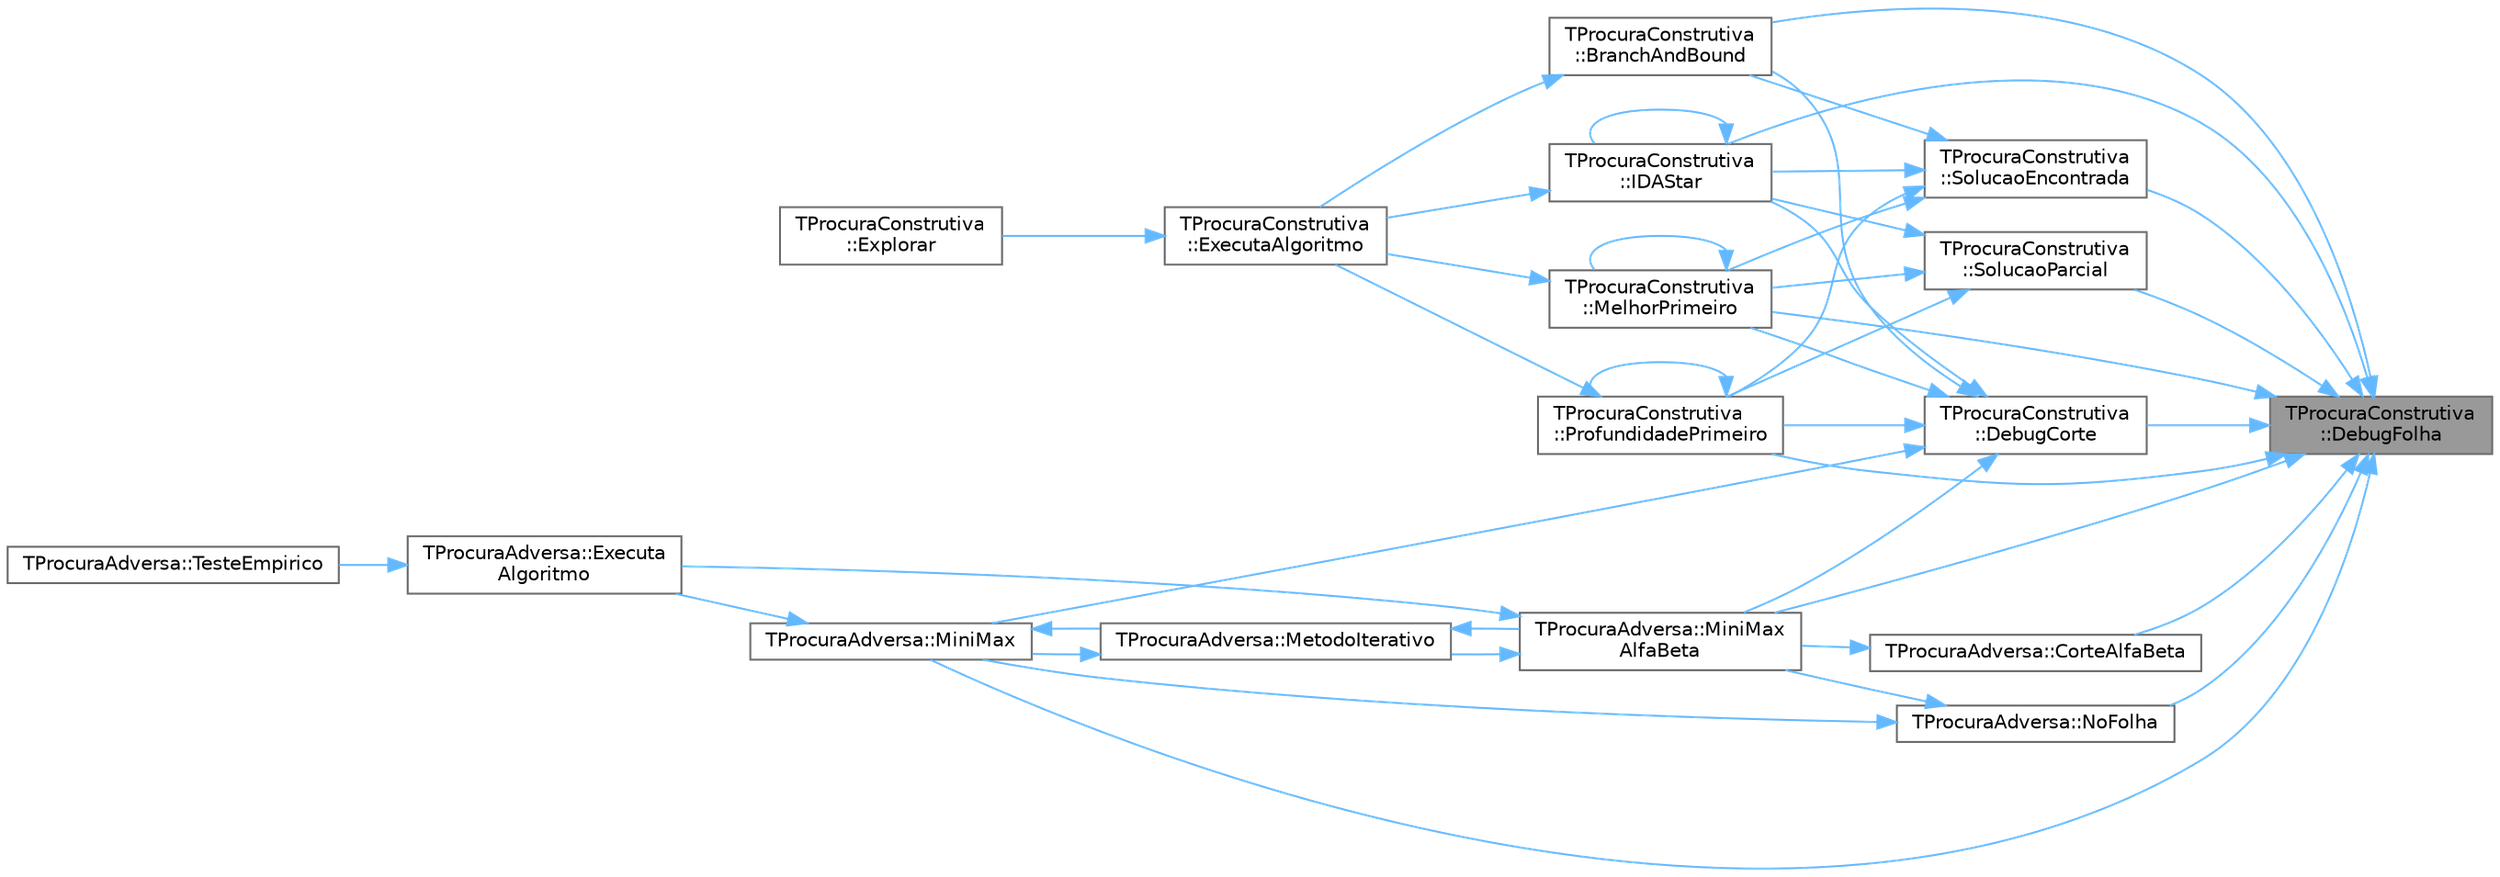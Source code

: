 digraph "TProcuraConstrutiva::DebugFolha"
{
 // LATEX_PDF_SIZE
  bgcolor="transparent";
  edge [fontname=Helvetica,fontsize=10,labelfontname=Helvetica,labelfontsize=10];
  node [fontname=Helvetica,fontsize=10,shape=box,height=0.2,width=0.4];
  rankdir="RL";
  Node1 [id="Node000001",label="TProcuraConstrutiva\l::DebugFolha",height=0.2,width=0.4,color="gray40", fillcolor="grey60", style="filled", fontcolor="black",tooltip=" "];
  Node1 -> Node2 [id="edge1_Node000001_Node000002",dir="back",color="steelblue1",style="solid",tooltip=" "];
  Node2 [id="Node000002",label="TProcuraConstrutiva\l::BranchAndBound",height=0.2,width=0.4,color="grey40", fillcolor="white", style="filled",URL="$group__ProcurasInformadas.html#gafe804dbf6cabda9e627500c2d4f8aafd",tooltip="Executa o algoritmo Branch-and-Bound, um algoritmo informado."];
  Node2 -> Node3 [id="edge2_Node000002_Node000003",dir="back",color="steelblue1",style="solid",tooltip=" "];
  Node3 [id="Node000003",label="TProcuraConstrutiva\l::ExecutaAlgoritmo",height=0.2,width=0.4,color="grey40", fillcolor="white", style="filled",URL="$group__RedefinicaoOpcional.html#gae52871eb18c8ae656a2174acf43b3bb3",tooltip="Executa o algoritmo com os parametros atuais."];
  Node3 -> Node4 [id="edge3_Node000003_Node000004",dir="back",color="steelblue1",style="solid",tooltip=" "];
  Node4 [id="Node000004",label="TProcuraConstrutiva\l::Explorar",height=0.2,width=0.4,color="grey40", fillcolor="white", style="filled",URL="$classTProcuraConstrutiva.html#a9d8202d80510018d01a9807f3852b59f",tooltip="definir para explorar manualmente os dados (não definido em TProcura, apenas em TProcuraConstrutiva)"];
  Node1 -> Node5 [id="edge4_Node000001_Node000005",dir="back",color="steelblue1",style="solid",tooltip=" "];
  Node5 [id="Node000005",label="TProcuraAdversa::CorteAlfaBeta",height=0.2,width=0.4,color="grey40", fillcolor="white", style="filled",URL="$classTProcuraAdversa.html#a816a0a735f6f4379338a330e0ff19fa5",tooltip="verifica se há um corte alfa/beta, atualizando alfa e beta"];
  Node5 -> Node6 [id="edge5_Node000005_Node000006",dir="back",color="steelblue1",style="solid",tooltip=" "];
  Node6 [id="Node000006",label="TProcuraAdversa::MiniMax\lAlfaBeta",height=0.2,width=0.4,color="grey40", fillcolor="white", style="filled",URL="$classTProcuraAdversa.html#adb3f857b1c8b3ee26682e335dc6ed601",tooltip="retorna o valor do estado actual, apos procura de profundidade nivel. Idêntico a MiniMax"];
  Node6 -> Node7 [id="edge6_Node000006_Node000007",dir="back",color="steelblue1",style="solid",tooltip=" "];
  Node7 [id="Node000007",label="TProcuraAdversa::Executa\lAlgoritmo",height=0.2,width=0.4,color="grey40", fillcolor="white", style="filled",URL="$classTProcuraAdversa.html#aff6f48defaa10c14d160ac3990fd029b",tooltip="Executa o algoritmo com os parametros atuais."];
  Node7 -> Node8 [id="edge7_Node000007_Node000008",dir="back",color="steelblue1",style="solid",tooltip=" "];
  Node8 [id="Node000008",label="TProcuraAdversa::TesteEmpirico",height=0.2,width=0.4,color="grey40", fillcolor="white", style="filled",URL="$classTProcuraAdversa.html#a4b4a40d5c7e79fba24bc562d6e934fd8",tooltip=" "];
  Node6 -> Node9 [id="edge8_Node000006_Node000009",dir="back",color="steelblue1",style="solid",tooltip=" "];
  Node9 [id="Node000009",label="TProcuraAdversa::MetodoIterativo",height=0.2,width=0.4,color="grey40", fillcolor="white", style="filled",URL="$classTProcuraAdversa.html#a7c4153974c32753901326271fee90197",tooltip="iteração, aumentando o nível progressivamente"];
  Node9 -> Node10 [id="edge9_Node000009_Node000010",dir="back",color="steelblue1",style="solid",tooltip=" "];
  Node10 [id="Node000010",label="TProcuraAdversa::MiniMax",height=0.2,width=0.4,color="grey40", fillcolor="white", style="filled",URL="$classTProcuraAdversa.html#a4d8542bcb03f17da8aa3038384104f24",tooltip="retorna o valor do estado actual, apos procura de profundidade nivel"];
  Node10 -> Node7 [id="edge10_Node000010_Node000007",dir="back",color="steelblue1",style="solid",tooltip=" "];
  Node10 -> Node9 [id="edge11_Node000010_Node000009",dir="back",color="steelblue1",style="solid",tooltip=" "];
  Node9 -> Node6 [id="edge12_Node000009_Node000006",dir="back",color="steelblue1",style="solid",tooltip=" "];
  Node1 -> Node11 [id="edge13_Node000001_Node000011",dir="back",color="steelblue1",style="solid",tooltip=" "];
  Node11 [id="Node000011",label="TProcuraConstrutiva\l::DebugCorte",height=0.2,width=0.4,color="grey40", fillcolor="white", style="filled",URL="$classTProcuraConstrutiva.html#a042ab47715ba45d53a86413415ea95fd",tooltip=" "];
  Node11 -> Node2 [id="edge14_Node000011_Node000002",dir="back",color="steelblue1",style="solid",tooltip=" "];
  Node11 -> Node12 [id="edge15_Node000011_Node000012",dir="back",color="steelblue1",style="solid",tooltip=" "];
  Node12 [id="Node000012",label="TProcuraConstrutiva\l::IDAStar",height=0.2,width=0.4,color="grey40", fillcolor="white", style="filled",URL="$group__ProcurasInformadas.html#gae77f9608e7988052377d7025bee7c4e8",tooltip="Executa a procura IDA*, algoritmo informado."];
  Node12 -> Node3 [id="edge16_Node000012_Node000003",dir="back",color="steelblue1",style="solid",tooltip=" "];
  Node12 -> Node12 [id="edge17_Node000012_Node000012",dir="back",color="steelblue1",style="solid",tooltip=" "];
  Node11 -> Node13 [id="edge18_Node000011_Node000013",dir="back",color="steelblue1",style="solid",tooltip=" "];
  Node13 [id="Node000013",label="TProcuraConstrutiva\l::MelhorPrimeiro",height=0.2,width=0.4,color="grey40", fillcolor="white", style="filled",URL="$group__ProcurasInformadas.html#gaebb84182343041bc276e4ceceb4b13aa",tooltip="Executa a procura melhor primeiro, algoritmo informado."];
  Node13 -> Node3 [id="edge19_Node000013_Node000003",dir="back",color="steelblue1",style="solid",tooltip=" "];
  Node13 -> Node13 [id="edge20_Node000013_Node000013",dir="back",color="steelblue1",style="solid",tooltip=" "];
  Node11 -> Node10 [id="edge21_Node000011_Node000010",dir="back",color="steelblue1",style="solid",tooltip=" "];
  Node11 -> Node6 [id="edge22_Node000011_Node000006",dir="back",color="steelblue1",style="solid",tooltip=" "];
  Node11 -> Node14 [id="edge23_Node000011_Node000014",dir="back",color="steelblue1",style="solid",tooltip=" "];
  Node14 [id="Node000014",label="TProcuraConstrutiva\l::ProfundidadePrimeiro",height=0.2,width=0.4,color="grey40", fillcolor="white", style="filled",URL="$group__ProcurasCegas.html#gaf00d9776f6b25d56138efb6725b86228",tooltip="Executa a procura em profundidade primeiro, algoritmo cego."];
  Node14 -> Node3 [id="edge24_Node000014_Node000003",dir="back",color="steelblue1",style="solid",tooltip=" "];
  Node14 -> Node14 [id="edge25_Node000014_Node000014",dir="back",color="steelblue1",style="solid",tooltip=" "];
  Node1 -> Node12 [id="edge26_Node000001_Node000012",dir="back",color="steelblue1",style="solid",tooltip=" "];
  Node1 -> Node13 [id="edge27_Node000001_Node000013",dir="back",color="steelblue1",style="solid",tooltip=" "];
  Node1 -> Node10 [id="edge28_Node000001_Node000010",dir="back",color="steelblue1",style="solid",tooltip=" "];
  Node1 -> Node6 [id="edge29_Node000001_Node000006",dir="back",color="steelblue1",style="solid",tooltip=" "];
  Node1 -> Node15 [id="edge30_Node000001_Node000015",dir="back",color="steelblue1",style="solid",tooltip=" "];
  Node15 [id="Node000015",label="TProcuraAdversa::NoFolha",height=0.2,width=0.4,color="grey40", fillcolor="white", style="filled",URL="$classTProcuraAdversa.html#a01ed7d4718647eb52723ecffaf68aa4b",tooltip="fim da procura, por corte de nível (ou não haver sucessores), retornar heurística"];
  Node15 -> Node10 [id="edge31_Node000015_Node000010",dir="back",color="steelblue1",style="solid",tooltip=" "];
  Node15 -> Node6 [id="edge32_Node000015_Node000006",dir="back",color="steelblue1",style="solid",tooltip=" "];
  Node1 -> Node14 [id="edge33_Node000001_Node000014",dir="back",color="steelblue1",style="solid",tooltip=" "];
  Node1 -> Node16 [id="edge34_Node000001_Node000016",dir="back",color="steelblue1",style="solid",tooltip=" "];
  Node16 [id="Node000016",label="TProcuraConstrutiva\l::SolucaoEncontrada",height=0.2,width=0.4,color="grey40", fillcolor="white", style="filled",URL="$classTProcuraConstrutiva.html#a2f648df694a20e7fcb688c9979f763fd",tooltip=" "];
  Node16 -> Node2 [id="edge35_Node000016_Node000002",dir="back",color="steelblue1",style="solid",tooltip=" "];
  Node16 -> Node12 [id="edge36_Node000016_Node000012",dir="back",color="steelblue1",style="solid",tooltip=" "];
  Node16 -> Node13 [id="edge37_Node000016_Node000013",dir="back",color="steelblue1",style="solid",tooltip=" "];
  Node16 -> Node14 [id="edge38_Node000016_Node000014",dir="back",color="steelblue1",style="solid",tooltip=" "];
  Node1 -> Node17 [id="edge39_Node000001_Node000017",dir="back",color="steelblue1",style="solid",tooltip=" "];
  Node17 [id="Node000017",label="TProcuraConstrutiva\l::SolucaoParcial",height=0.2,width=0.4,color="grey40", fillcolor="white", style="filled",URL="$classTProcuraConstrutiva.html#a5be7bb118ed235c075dad8176e543f68",tooltip=" "];
  Node17 -> Node12 [id="edge40_Node000017_Node000012",dir="back",color="steelblue1",style="solid",tooltip=" "];
  Node17 -> Node13 [id="edge41_Node000017_Node000013",dir="back",color="steelblue1",style="solid",tooltip=" "];
  Node17 -> Node14 [id="edge42_Node000017_Node000014",dir="back",color="steelblue1",style="solid",tooltip=" "];
}
